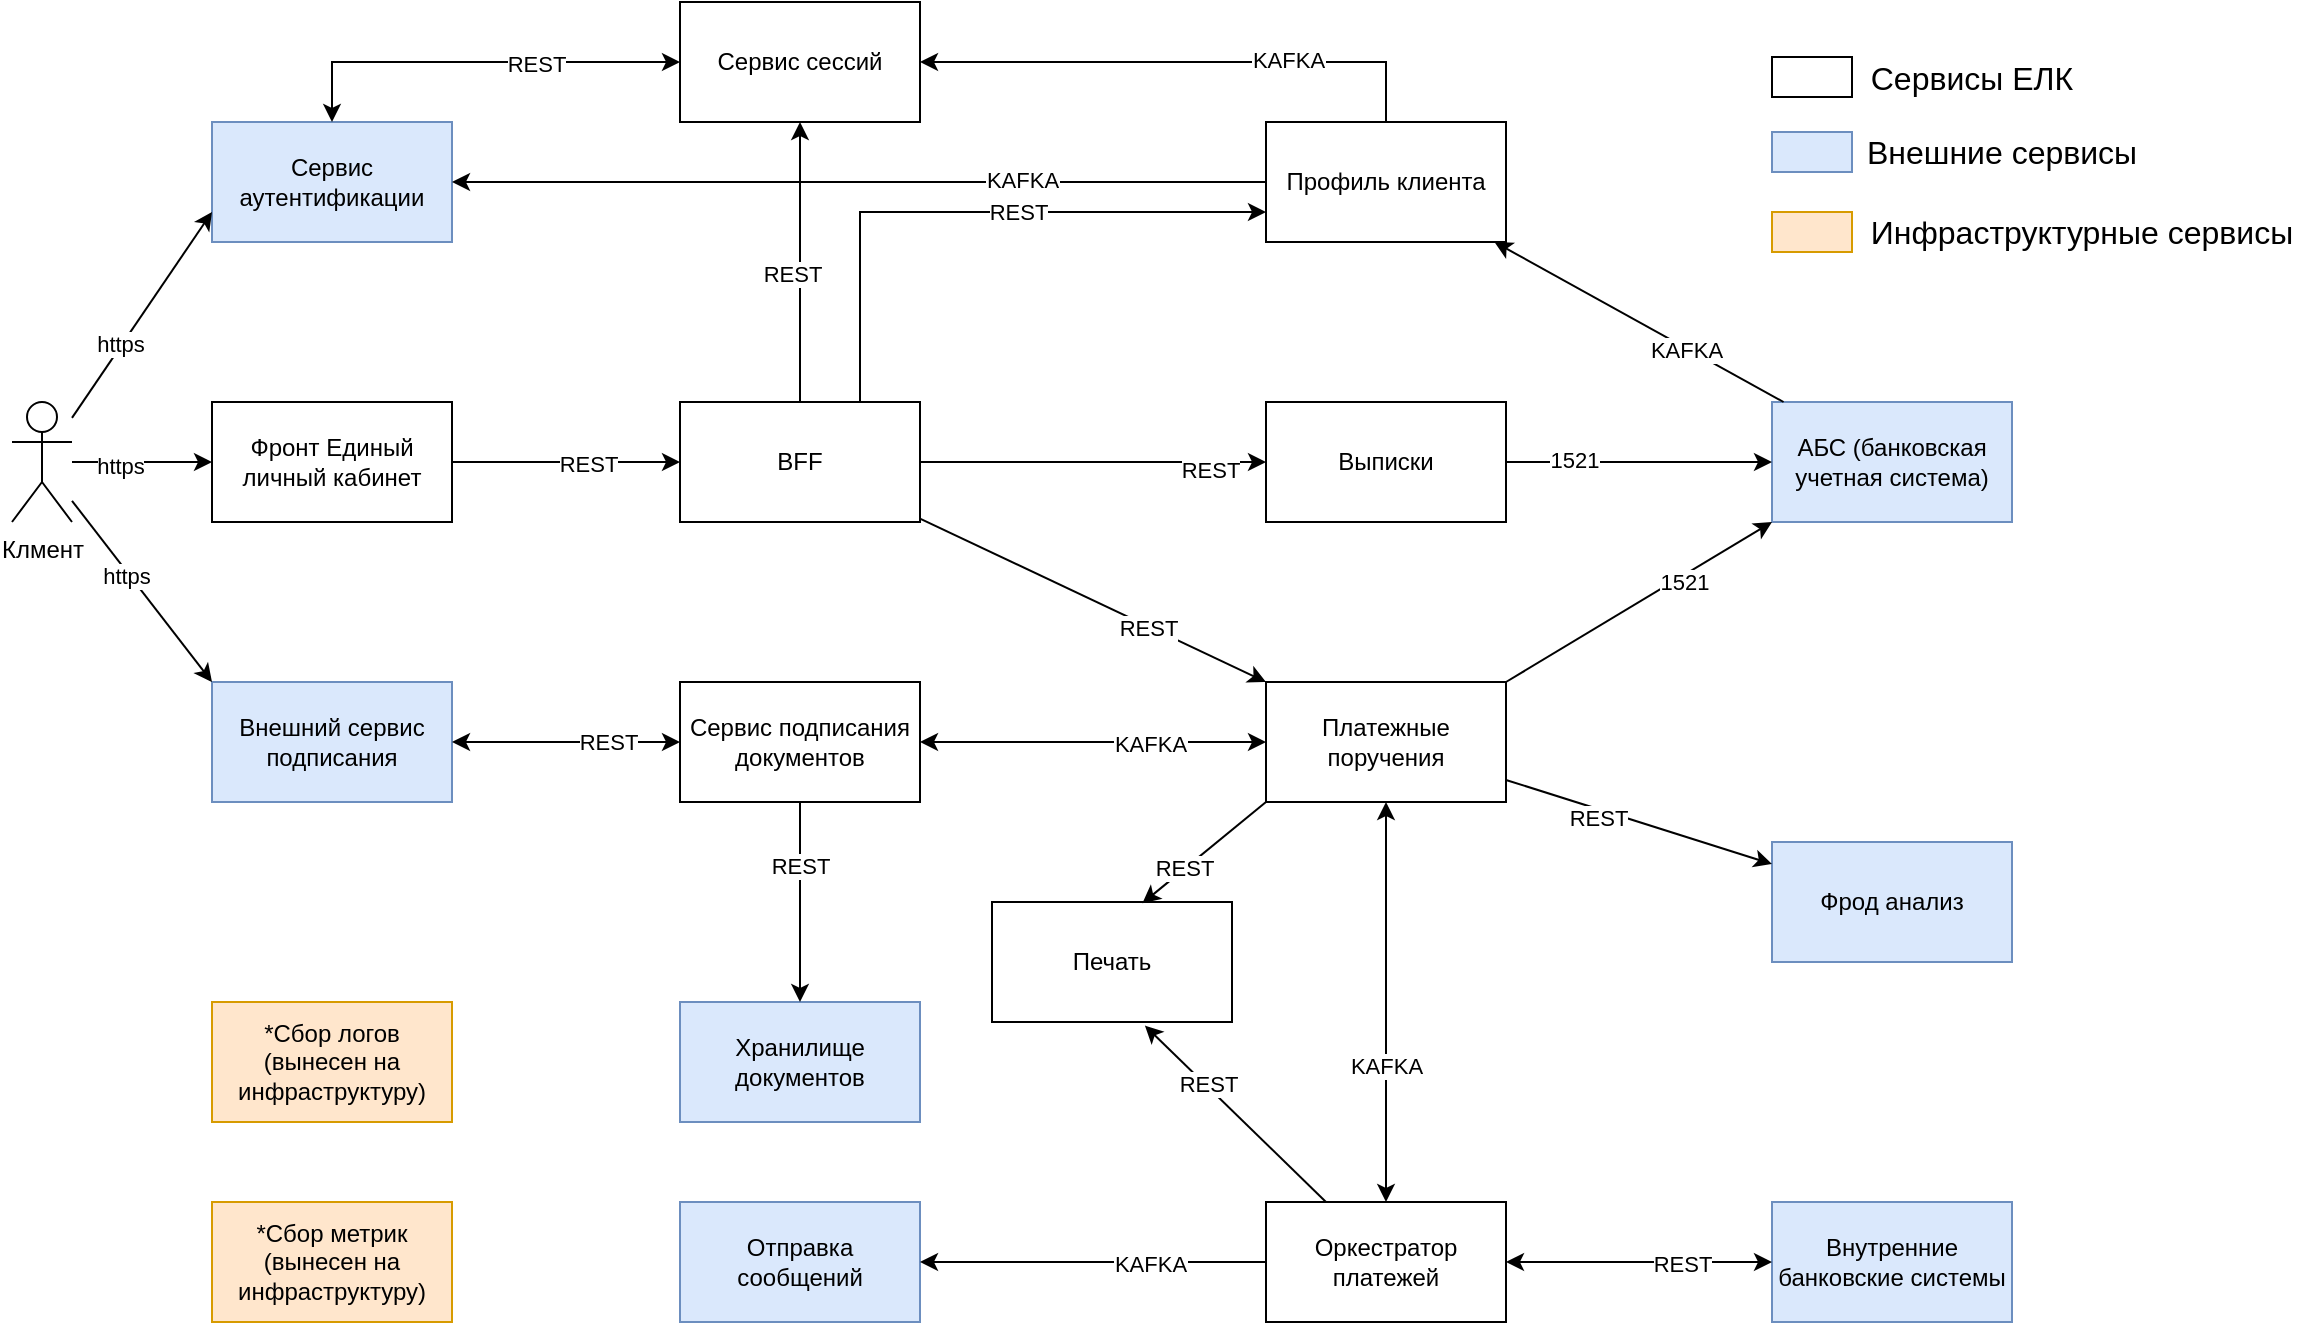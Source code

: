<mxfile version="21.0.10" type="device"><diagram name="Страница 1" id="ChhH43AfiTiPBMDkbcfv"><mxGraphModel dx="972" dy="589" grid="1" gridSize="10" guides="1" tooltips="1" connect="1" arrows="1" fold="1" page="1" pageScale="1" pageWidth="827" pageHeight="1169" math="0" shadow="0"><root><mxCell id="0"/><mxCell id="1" parent="0"/><mxCell id="1q8GwTKE9R-IR030YGu5-1" value="Клмент" style="shape=umlActor;verticalLabelPosition=bottom;verticalAlign=top;html=1;outlineConnect=0;" parent="1" vertex="1"><mxGeometry x="80" y="250" width="30" height="60" as="geometry"/></mxCell><mxCell id="1q8GwTKE9R-IR030YGu5-3" value="Фронт&amp;nbsp;Единый личный кабинет" style="rounded=0;whiteSpace=wrap;html=1;" parent="1" vertex="1"><mxGeometry x="180" y="250" width="120" height="60" as="geometry"/></mxCell><mxCell id="1q8GwTKE9R-IR030YGu5-4" value="BFF" style="rounded=0;whiteSpace=wrap;html=1;" parent="1" vertex="1"><mxGeometry x="414" y="250" width="120" height="60" as="geometry"/></mxCell><mxCell id="1q8GwTKE9R-IR030YGu5-5" value="Сервис аутентификации" style="rounded=0;whiteSpace=wrap;html=1;fillColor=#dae8fc;strokeColor=#6c8ebf;" parent="1" vertex="1"><mxGeometry x="180" y="110" width="120" height="60" as="geometry"/></mxCell><mxCell id="1q8GwTKE9R-IR030YGu5-6" value="Внешний сервис подписания" style="rounded=0;whiteSpace=wrap;html=1;fillColor=#dae8fc;strokeColor=#6c8ebf;" parent="1" vertex="1"><mxGeometry x="180" y="390" width="120" height="60" as="geometry"/></mxCell><mxCell id="1q8GwTKE9R-IR030YGu5-7" value="" style="endArrow=classic;html=1;rounded=0;entryX=0;entryY=0.75;entryDx=0;entryDy=0;" parent="1" source="1q8GwTKE9R-IR030YGu5-1" target="1q8GwTKE9R-IR030YGu5-5" edge="1"><mxGeometry width="50" height="50" relative="1" as="geometry"><mxPoint x="100" y="250" as="sourcePoint"/><mxPoint x="150" y="200" as="targetPoint"/></mxGeometry></mxCell><mxCell id="1q8GwTKE9R-IR030YGu5-13" value="https" style="edgeLabel;html=1;align=center;verticalAlign=middle;resizable=0;points=[];" parent="1q8GwTKE9R-IR030YGu5-7" vertex="1" connectable="0"><mxGeometry x="-0.296" y="1" relative="1" as="geometry"><mxPoint as="offset"/></mxGeometry></mxCell><mxCell id="1q8GwTKE9R-IR030YGu5-8" value="" style="endArrow=classic;html=1;rounded=0;" parent="1" source="1q8GwTKE9R-IR030YGu5-1" target="1q8GwTKE9R-IR030YGu5-3" edge="1"><mxGeometry width="50" height="50" relative="1" as="geometry"><mxPoint x="120" y="268" as="sourcePoint"/><mxPoint x="190" y="165" as="targetPoint"/></mxGeometry></mxCell><mxCell id="1q8GwTKE9R-IR030YGu5-12" value="https" style="edgeLabel;html=1;align=center;verticalAlign=middle;resizable=0;points=[];" parent="1q8GwTKE9R-IR030YGu5-8" vertex="1" connectable="0"><mxGeometry x="-0.326" y="-2" relative="1" as="geometry"><mxPoint as="offset"/></mxGeometry></mxCell><mxCell id="1q8GwTKE9R-IR030YGu5-9" value="" style="endArrow=classic;html=1;rounded=0;entryX=0;entryY=0;entryDx=0;entryDy=0;" parent="1" source="1q8GwTKE9R-IR030YGu5-1" target="1q8GwTKE9R-IR030YGu5-6" edge="1"><mxGeometry width="50" height="50" relative="1" as="geometry"><mxPoint x="120" y="290" as="sourcePoint"/><mxPoint x="190" y="290" as="targetPoint"/></mxGeometry></mxCell><mxCell id="1q8GwTKE9R-IR030YGu5-14" value="https" style="edgeLabel;html=1;align=center;verticalAlign=middle;resizable=0;points=[];" parent="1q8GwTKE9R-IR030YGu5-9" vertex="1" connectable="0"><mxGeometry x="-0.176" y="-2" relative="1" as="geometry"><mxPoint y="-1" as="offset"/></mxGeometry></mxCell><mxCell id="1q8GwTKE9R-IR030YGu5-10" value="" style="endArrow=classic;html=1;rounded=0;exitX=1;exitY=0.5;exitDx=0;exitDy=0;" parent="1" source="1q8GwTKE9R-IR030YGu5-3" target="1q8GwTKE9R-IR030YGu5-4" edge="1"><mxGeometry width="50" height="50" relative="1" as="geometry"><mxPoint x="364" y="360" as="sourcePoint"/><mxPoint x="463" y="456" as="targetPoint"/><Array as="points"><mxPoint x="390" y="280"/></Array></mxGeometry></mxCell><mxCell id="1q8GwTKE9R-IR030YGu5-15" value="REST" style="edgeLabel;html=1;align=center;verticalAlign=middle;resizable=0;points=[];" parent="1q8GwTKE9R-IR030YGu5-10" vertex="1" connectable="0"><mxGeometry x="0.196" y="-1" relative="1" as="geometry"><mxPoint as="offset"/></mxGeometry></mxCell><mxCell id="1q8GwTKE9R-IR030YGu5-16" value="Сервис сессий" style="rounded=0;whiteSpace=wrap;html=1;" parent="1" vertex="1"><mxGeometry x="414" y="50" width="120" height="60" as="geometry"/></mxCell><mxCell id="1q8GwTKE9R-IR030YGu5-17" value="" style="endArrow=classic;html=1;rounded=0;startArrow=classic;startFill=1;" parent="1" source="1q8GwTKE9R-IR030YGu5-16" target="1q8GwTKE9R-IR030YGu5-5" edge="1"><mxGeometry width="50" height="50" relative="1" as="geometry"><mxPoint x="420" y="183" as="sourcePoint"/><mxPoint x="490" y="80" as="targetPoint"/><Array as="points"><mxPoint x="240" y="80"/></Array></mxGeometry></mxCell><mxCell id="1q8GwTKE9R-IR030YGu5-18" value="REST" style="edgeLabel;html=1;align=center;verticalAlign=middle;resizable=0;points=[];" parent="1q8GwTKE9R-IR030YGu5-17" vertex="1" connectable="0"><mxGeometry x="-0.296" y="1" relative="1" as="geometry"><mxPoint as="offset"/></mxGeometry></mxCell><mxCell id="1q8GwTKE9R-IR030YGu5-19" value="" style="endArrow=classic;html=1;rounded=0;" parent="1" source="1q8GwTKE9R-IR030YGu5-4" target="1q8GwTKE9R-IR030YGu5-16" edge="1"><mxGeometry width="50" height="50" relative="1" as="geometry"><mxPoint x="520" y="210" as="sourcePoint"/><mxPoint x="640" y="290" as="targetPoint"/><Array as="points"><mxPoint x="474" y="170"/></Array></mxGeometry></mxCell><mxCell id="1q8GwTKE9R-IR030YGu5-70" value="REST" style="edgeLabel;html=1;align=center;verticalAlign=middle;resizable=0;points=[];" parent="1q8GwTKE9R-IR030YGu5-19" vertex="1" connectable="0"><mxGeometry x="-0.084" y="4" relative="1" as="geometry"><mxPoint as="offset"/></mxGeometry></mxCell><mxCell id="1q8GwTKE9R-IR030YGu5-21" value="Профиль клиента" style="rounded=0;whiteSpace=wrap;html=1;" parent="1" vertex="1"><mxGeometry x="707" y="110" width="120" height="60" as="geometry"/></mxCell><mxCell id="1q8GwTKE9R-IR030YGu5-22" value="Платежные поручения" style="rounded=0;whiteSpace=wrap;html=1;" parent="1" vertex="1"><mxGeometry x="707" y="390" width="120" height="60" as="geometry"/></mxCell><mxCell id="1q8GwTKE9R-IR030YGu5-23" value="*Сбор логов (вынесен на инфраструктуру)" style="rounded=0;whiteSpace=wrap;html=1;fillColor=#ffe6cc;strokeColor=#d79b00;" parent="1" vertex="1"><mxGeometry x="180" y="550" width="120" height="60" as="geometry"/></mxCell><mxCell id="1q8GwTKE9R-IR030YGu5-24" value="*Сбор метрик (вынесен на инфраструктуру)" style="rounded=0;whiteSpace=wrap;html=1;fillColor=#ffe6cc;strokeColor=#d79b00;" parent="1" vertex="1"><mxGeometry x="180" y="650" width="120" height="60" as="geometry"/></mxCell><mxCell id="1q8GwTKE9R-IR030YGu5-25" value="Сервис подписания документов" style="rounded=0;whiteSpace=wrap;html=1;" parent="1" vertex="1"><mxGeometry x="414" y="390" width="120" height="60" as="geometry"/></mxCell><mxCell id="1q8GwTKE9R-IR030YGu5-26" value="" style="endArrow=classic;html=1;rounded=0;startArrow=classic;startFill=1;" parent="1" source="1q8GwTKE9R-IR030YGu5-25" target="1q8GwTKE9R-IR030YGu5-6" edge="1"><mxGeometry width="50" height="50" relative="1" as="geometry"><mxPoint x="510" y="555" as="sourcePoint"/><mxPoint x="594" y="475" as="targetPoint"/></mxGeometry></mxCell><mxCell id="1q8GwTKE9R-IR030YGu5-27" value="REST" style="edgeLabel;html=1;align=center;verticalAlign=middle;resizable=0;points=[];" parent="1q8GwTKE9R-IR030YGu5-26" vertex="1" connectable="0"><mxGeometry x="-0.365" relative="1" as="geometry"><mxPoint as="offset"/></mxGeometry></mxCell><mxCell id="1q8GwTKE9R-IR030YGu5-28" value="" style="endArrow=classic;html=1;rounded=0;entryX=0;entryY=0.75;entryDx=0;entryDy=0;exitX=0.75;exitY=0;exitDx=0;exitDy=0;" parent="1" source="1q8GwTKE9R-IR030YGu5-4" target="1q8GwTKE9R-IR030YGu5-21" edge="1"><mxGeometry width="50" height="50" relative="1" as="geometry"><mxPoint x="480" y="270" as="sourcePoint"/><mxPoint x="650" y="280" as="targetPoint"/><Array as="points"><mxPoint x="504" y="155"/></Array></mxGeometry></mxCell><mxCell id="1q8GwTKE9R-IR030YGu5-49" value="REST" style="edgeLabel;html=1;align=center;verticalAlign=middle;resizable=0;points=[];" parent="1q8GwTKE9R-IR030YGu5-28" vertex="1" connectable="0"><mxGeometry x="0.163" relative="1" as="geometry"><mxPoint as="offset"/></mxGeometry></mxCell><mxCell id="1q8GwTKE9R-IR030YGu5-29" value="" style="endArrow=classic;html=1;rounded=0;entryX=0;entryY=0;entryDx=0;entryDy=0;" parent="1" source="1q8GwTKE9R-IR030YGu5-4" target="1q8GwTKE9R-IR030YGu5-22" edge="1"><mxGeometry width="50" height="50" relative="1" as="geometry"><mxPoint x="534" y="334" as="sourcePoint"/><mxPoint x="770" y="310" as="targetPoint"/></mxGeometry></mxCell><mxCell id="1q8GwTKE9R-IR030YGu5-50" value="REST" style="edgeLabel;html=1;align=center;verticalAlign=middle;resizable=0;points=[];" parent="1q8GwTKE9R-IR030YGu5-29" vertex="1" connectable="0"><mxGeometry x="0.32" y="-1" relative="1" as="geometry"><mxPoint as="offset"/></mxGeometry></mxCell><mxCell id="1q8GwTKE9R-IR030YGu5-30" value="Выписки" style="rounded=0;whiteSpace=wrap;html=1;" parent="1" vertex="1"><mxGeometry x="707" y="250" width="120" height="60" as="geometry"/></mxCell><mxCell id="1q8GwTKE9R-IR030YGu5-31" value="Печать" style="rounded=0;whiteSpace=wrap;html=1;" parent="1" vertex="1"><mxGeometry x="570" y="500" width="120" height="60" as="geometry"/></mxCell><mxCell id="1q8GwTKE9R-IR030YGu5-32" value="" style="endArrow=classic;html=1;rounded=0;" parent="1" source="1q8GwTKE9R-IR030YGu5-21" target="1q8GwTKE9R-IR030YGu5-5" edge="1"><mxGeometry width="50" height="50" relative="1" as="geometry"><mxPoint x="600" y="340" as="sourcePoint"/><mxPoint x="650" y="290" as="targetPoint"/></mxGeometry></mxCell><mxCell id="1q8GwTKE9R-IR030YGu5-33" value="KAFKA" style="edgeLabel;html=1;align=center;verticalAlign=middle;resizable=0;points=[];" parent="1q8GwTKE9R-IR030YGu5-32" vertex="1" connectable="0"><mxGeometry x="-0.398" y="-1" relative="1" as="geometry"><mxPoint as="offset"/></mxGeometry></mxCell><mxCell id="1q8GwTKE9R-IR030YGu5-34" value="" style="endArrow=classic;html=1;rounded=0;" parent="1" source="1q8GwTKE9R-IR030YGu5-4" target="1q8GwTKE9R-IR030YGu5-30" edge="1"><mxGeometry width="50" height="50" relative="1" as="geometry"><mxPoint x="544" y="304" as="sourcePoint"/><mxPoint x="820" y="366" as="targetPoint"/></mxGeometry></mxCell><mxCell id="1q8GwTKE9R-IR030YGu5-51" value="REST" style="edgeLabel;html=1;align=center;verticalAlign=middle;resizable=0;points=[];" parent="1q8GwTKE9R-IR030YGu5-34" vertex="1" connectable="0"><mxGeometry x="0.678" y="-3" relative="1" as="geometry"><mxPoint y="1" as="offset"/></mxGeometry></mxCell><mxCell id="1q8GwTKE9R-IR030YGu5-36" value="Оркестратор платежей" style="rounded=0;whiteSpace=wrap;html=1;" parent="1" vertex="1"><mxGeometry x="707" y="650" width="120" height="60" as="geometry"/></mxCell><mxCell id="1q8GwTKE9R-IR030YGu5-37" value="Отправка сообщений" style="rounded=0;whiteSpace=wrap;html=1;fillColor=#dae8fc;strokeColor=#6c8ebf;" parent="1" vertex="1"><mxGeometry x="414" y="650" width="120" height="60" as="geometry"/></mxCell><mxCell id="1q8GwTKE9R-IR030YGu5-38" value="АБС (банковская учетная система)" style="rounded=0;whiteSpace=wrap;html=1;fillColor=#dae8fc;strokeColor=#6c8ebf;" parent="1" vertex="1"><mxGeometry x="960" y="250" width="120" height="60" as="geometry"/></mxCell><mxCell id="1q8GwTKE9R-IR030YGu5-39" value="" style="endArrow=classic;html=1;rounded=0;entryX=0;entryY=1;entryDx=0;entryDy=0;exitX=1;exitY=0;exitDx=0;exitDy=0;" parent="1" source="1q8GwTKE9R-IR030YGu5-22" target="1q8GwTKE9R-IR030YGu5-38" edge="1"><mxGeometry width="50" height="50" relative="1" as="geometry"><mxPoint x="1020" y="590" as="sourcePoint"/><mxPoint x="1296" y="652" as="targetPoint"/></mxGeometry></mxCell><mxCell id="1q8GwTKE9R-IR030YGu5-41" value="1521" style="edgeLabel;html=1;align=center;verticalAlign=middle;resizable=0;points=[];" parent="1q8GwTKE9R-IR030YGu5-39" vertex="1" connectable="0"><mxGeometry x="0.314" y="-2" relative="1" as="geometry"><mxPoint y="1" as="offset"/></mxGeometry></mxCell><mxCell id="1q8GwTKE9R-IR030YGu5-40" value="" style="endArrow=classic;html=1;rounded=0;" parent="1" source="1q8GwTKE9R-IR030YGu5-30" target="1q8GwTKE9R-IR030YGu5-38" edge="1"><mxGeometry width="50" height="50" relative="1" as="geometry"><mxPoint x="940" y="510" as="sourcePoint"/><mxPoint x="1110" y="613" as="targetPoint"/></mxGeometry></mxCell><mxCell id="1q8GwTKE9R-IR030YGu5-42" value="1521" style="edgeLabel;html=1;align=center;verticalAlign=middle;resizable=0;points=[];" parent="1q8GwTKE9R-IR030YGu5-40" vertex="1" connectable="0"><mxGeometry x="-0.492" y="1" relative="1" as="geometry"><mxPoint as="offset"/></mxGeometry></mxCell><mxCell id="1q8GwTKE9R-IR030YGu5-43" value="Хранилище документов" style="rounded=0;whiteSpace=wrap;html=1;fillColor=#dae8fc;strokeColor=#6c8ebf;" parent="1" vertex="1"><mxGeometry x="414" y="550" width="120" height="60" as="geometry"/></mxCell><mxCell id="1q8GwTKE9R-IR030YGu5-45" value="" style="endArrow=classic;html=1;rounded=0;startArrow=none;startFill=0;" parent="1" source="1q8GwTKE9R-IR030YGu5-25" target="1q8GwTKE9R-IR030YGu5-43" edge="1"><mxGeometry width="50" height="50" relative="1" as="geometry"><mxPoint x="424" y="430" as="sourcePoint"/><mxPoint x="310" y="430" as="targetPoint"/></mxGeometry></mxCell><mxCell id="1q8GwTKE9R-IR030YGu5-46" value="REST" style="edgeLabel;html=1;align=center;verticalAlign=middle;resizable=0;points=[];" parent="1q8GwTKE9R-IR030YGu5-45" vertex="1" connectable="0"><mxGeometry x="-0.365" relative="1" as="geometry"><mxPoint as="offset"/></mxGeometry></mxCell><mxCell id="1q8GwTKE9R-IR030YGu5-47" value="" style="endArrow=classic;html=1;rounded=0;startArrow=classic;startFill=1;entryX=1;entryY=0.5;entryDx=0;entryDy=0;" parent="1" source="1q8GwTKE9R-IR030YGu5-22" target="1q8GwTKE9R-IR030YGu5-25" edge="1"><mxGeometry width="50" height="50" relative="1" as="geometry"><mxPoint x="610" y="500" as="sourcePoint"/><mxPoint x="886" y="562" as="targetPoint"/><Array as="points"><mxPoint x="600" y="420"/></Array></mxGeometry></mxCell><mxCell id="1q8GwTKE9R-IR030YGu5-48" value="KAFKA" style="edgeLabel;html=1;align=center;verticalAlign=middle;resizable=0;points=[];" parent="1q8GwTKE9R-IR030YGu5-47" vertex="1" connectable="0"><mxGeometry x="-0.317" y="1" relative="1" as="geometry"><mxPoint x="1" as="offset"/></mxGeometry></mxCell><mxCell id="1q8GwTKE9R-IR030YGu5-54" value="Фрод анализ" style="rounded=0;whiteSpace=wrap;html=1;fillColor=#dae8fc;strokeColor=#6c8ebf;" parent="1" vertex="1"><mxGeometry x="960" y="470" width="120" height="60" as="geometry"/></mxCell><mxCell id="1q8GwTKE9R-IR030YGu5-55" value="" style="endArrow=classic;html=1;rounded=0;" parent="1" source="1q8GwTKE9R-IR030YGu5-22" target="1q8GwTKE9R-IR030YGu5-54" edge="1"><mxGeometry width="50" height="50" relative="1" as="geometry"><mxPoint x="990" y="585" as="sourcePoint"/><mxPoint x="1268" y="725" as="targetPoint"/></mxGeometry></mxCell><mxCell id="1q8GwTKE9R-IR030YGu5-57" value="REST" style="edgeLabel;html=1;align=center;verticalAlign=middle;resizable=0;points=[];" parent="1q8GwTKE9R-IR030YGu5-55" vertex="1" connectable="0"><mxGeometry x="-0.291" y="-4" relative="1" as="geometry"><mxPoint as="offset"/></mxGeometry></mxCell><mxCell id="1q8GwTKE9R-IR030YGu5-58" value="" style="endArrow=classic;html=1;rounded=0;startArrow=classic;startFill=1;" parent="1" source="1q8GwTKE9R-IR030YGu5-36" target="1q8GwTKE9R-IR030YGu5-22" edge="1"><mxGeometry width="50" height="50" relative="1" as="geometry"><mxPoint x="820" y="388" as="sourcePoint"/><mxPoint x="544" y="422" as="targetPoint"/></mxGeometry></mxCell><mxCell id="1q8GwTKE9R-IR030YGu5-59" value="KAFKA" style="edgeLabel;html=1;align=center;verticalAlign=middle;resizable=0;points=[];" parent="1q8GwTKE9R-IR030YGu5-58" vertex="1" connectable="0"><mxGeometry x="-0.317" y="1" relative="1" as="geometry"><mxPoint x="1" as="offset"/></mxGeometry></mxCell><mxCell id="1q8GwTKE9R-IR030YGu5-60" value="" style="endArrow=classic;html=1;rounded=0;startArrow=none;startFill=0;" parent="1" source="1q8GwTKE9R-IR030YGu5-38" target="1q8GwTKE9R-IR030YGu5-21" edge="1"><mxGeometry width="50" height="50" relative="1" as="geometry"><mxPoint x="1070" y="327" as="sourcePoint"/><mxPoint x="940" y="363" as="targetPoint"/></mxGeometry></mxCell><mxCell id="1q8GwTKE9R-IR030YGu5-61" value="KAFKA" style="edgeLabel;html=1;align=center;verticalAlign=middle;resizable=0;points=[];" parent="1q8GwTKE9R-IR030YGu5-60" vertex="1" connectable="0"><mxGeometry x="-0.317" y="1" relative="1" as="geometry"><mxPoint x="1" as="offset"/></mxGeometry></mxCell><mxCell id="1q8GwTKE9R-IR030YGu5-63" value="Внутренние банковские системы" style="rounded=0;whiteSpace=wrap;html=1;fillColor=#dae8fc;strokeColor=#6c8ebf;" parent="1" vertex="1"><mxGeometry x="960" y="650" width="120" height="60" as="geometry"/></mxCell><mxCell id="1q8GwTKE9R-IR030YGu5-64" value="" style="endArrow=classic;html=1;rounded=0;startArrow=classic;startFill=1;" parent="1" source="1q8GwTKE9R-IR030YGu5-36" target="1q8GwTKE9R-IR030YGu5-63" edge="1"><mxGeometry width="50" height="50" relative="1" as="geometry"><mxPoint x="800" y="310" as="sourcePoint"/><mxPoint x="770" y="406" as="targetPoint"/></mxGeometry></mxCell><mxCell id="1q8GwTKE9R-IR030YGu5-65" value="REST" style="edgeLabel;html=1;align=center;verticalAlign=middle;resizable=0;points=[];" parent="1q8GwTKE9R-IR030YGu5-64" vertex="1" connectable="0"><mxGeometry x="0.32" y="-1" relative="1" as="geometry"><mxPoint as="offset"/></mxGeometry></mxCell><mxCell id="1q8GwTKE9R-IR030YGu5-66" value="" style="endArrow=classic;html=1;rounded=0;exitX=0;exitY=1;exitDx=0;exitDy=0;entryX=0.627;entryY=0.01;entryDx=0;entryDy=0;entryPerimeter=0;" parent="1" source="1q8GwTKE9R-IR030YGu5-22" target="1q8GwTKE9R-IR030YGu5-31" edge="1"><mxGeometry width="50" height="50" relative="1" as="geometry"><mxPoint x="524" y="320" as="sourcePoint"/><mxPoint x="737" y="480" as="targetPoint"/></mxGeometry></mxCell><mxCell id="1q8GwTKE9R-IR030YGu5-67" value="REST" style="edgeLabel;html=1;align=center;verticalAlign=middle;resizable=0;points=[];" parent="1q8GwTKE9R-IR030YGu5-66" vertex="1" connectable="0"><mxGeometry x="0.32" y="-1" relative="1" as="geometry"><mxPoint as="offset"/></mxGeometry></mxCell><mxCell id="1q8GwTKE9R-IR030YGu5-68" value="" style="endArrow=classic;html=1;rounded=0;startArrow=none;startFill=0;entryX=1;entryY=0.5;entryDx=0;entryDy=0;exitX=0;exitY=0.5;exitDx=0;exitDy=0;" parent="1" source="1q8GwTKE9R-IR030YGu5-36" target="1q8GwTKE9R-IR030YGu5-37" edge="1"><mxGeometry width="50" height="50" relative="1" as="geometry"><mxPoint x="630" y="770" as="sourcePoint"/><mxPoint x="630" y="650" as="targetPoint"/></mxGeometry></mxCell><mxCell id="1q8GwTKE9R-IR030YGu5-69" value="KAFKA" style="edgeLabel;html=1;align=center;verticalAlign=middle;resizable=0;points=[];" parent="1q8GwTKE9R-IR030YGu5-68" vertex="1" connectable="0"><mxGeometry x="-0.317" y="1" relative="1" as="geometry"><mxPoint x="1" as="offset"/></mxGeometry></mxCell><mxCell id="1q8GwTKE9R-IR030YGu5-73" value="" style="rounded=0;whiteSpace=wrap;html=1;" parent="1" vertex="1"><mxGeometry x="960" y="77.5" width="40" height="20" as="geometry"/></mxCell><mxCell id="1q8GwTKE9R-IR030YGu5-74" value="Сервисы ЕЛК" style="text;html=1;strokeColor=none;fillColor=none;align=center;verticalAlign=middle;whiteSpace=wrap;rounded=0;fontSize=16;" parent="1" vertex="1"><mxGeometry x="1000" y="70" width="120" height="35" as="geometry"/></mxCell><mxCell id="1q8GwTKE9R-IR030YGu5-75" value="" style="rounded=0;whiteSpace=wrap;html=1;fillColor=#dae8fc;strokeColor=#6c8ebf;" parent="1" vertex="1"><mxGeometry x="960" y="115" width="40" height="20" as="geometry"/></mxCell><mxCell id="1q8GwTKE9R-IR030YGu5-76" value="Внешние сервисы" style="text;html=1;strokeColor=none;fillColor=none;align=center;verticalAlign=middle;whiteSpace=wrap;rounded=0;fontSize=16;" parent="1" vertex="1"><mxGeometry x="1000" y="107.5" width="150" height="35" as="geometry"/></mxCell><mxCell id="1q8GwTKE9R-IR030YGu5-77" value="" style="rounded=0;whiteSpace=wrap;html=1;fillColor=#ffe6cc;strokeColor=#d79b00;" parent="1" vertex="1"><mxGeometry x="960" y="155" width="40" height="20" as="geometry"/></mxCell><mxCell id="1q8GwTKE9R-IR030YGu5-78" value="Инфраструктурные сервисы" style="text;html=1;strokeColor=none;fillColor=none;align=center;verticalAlign=middle;whiteSpace=wrap;rounded=0;fontSize=16;" parent="1" vertex="1"><mxGeometry x="1000" y="147.5" width="230" height="35" as="geometry"/></mxCell><mxCell id="1q8GwTKE9R-IR030YGu5-79" value="" style="endArrow=classic;html=1;rounded=0;exitX=0.5;exitY=0;exitDx=0;exitDy=0;entryX=1;entryY=0.5;entryDx=0;entryDy=0;" parent="1" source="1q8GwTKE9R-IR030YGu5-21" target="1q8GwTKE9R-IR030YGu5-16" edge="1"><mxGeometry width="50" height="50" relative="1" as="geometry"><mxPoint x="717" y="150" as="sourcePoint"/><mxPoint x="310" y="150" as="targetPoint"/><Array as="points"><mxPoint x="767" y="80"/></Array></mxGeometry></mxCell><mxCell id="1q8GwTKE9R-IR030YGu5-80" value="KAFKA" style="edgeLabel;html=1;align=center;verticalAlign=middle;resizable=0;points=[];" parent="1q8GwTKE9R-IR030YGu5-79" vertex="1" connectable="0"><mxGeometry x="-0.398" y="-1" relative="1" as="geometry"><mxPoint as="offset"/></mxGeometry></mxCell><mxCell id="QbA9jtjU03INDb1NdAmT-1" value="" style="endArrow=classic;html=1;rounded=0;exitX=0.25;exitY=0;exitDx=0;exitDy=0;entryX=0.637;entryY=1.03;entryDx=0;entryDy=0;entryPerimeter=0;" edge="1" parent="1" source="1q8GwTKE9R-IR030YGu5-36" target="1q8GwTKE9R-IR030YGu5-31"><mxGeometry width="50" height="50" relative="1" as="geometry"><mxPoint x="682" y="599" as="sourcePoint"/><mxPoint x="620" y="650" as="targetPoint"/></mxGeometry></mxCell><mxCell id="QbA9jtjU03INDb1NdAmT-2" value="REST" style="edgeLabel;html=1;align=center;verticalAlign=middle;resizable=0;points=[];" vertex="1" connectable="0" parent="QbA9jtjU03INDb1NdAmT-1"><mxGeometry x="0.32" y="-1" relative="1" as="geometry"><mxPoint as="offset"/></mxGeometry></mxCell></root></mxGraphModel></diagram></mxfile>